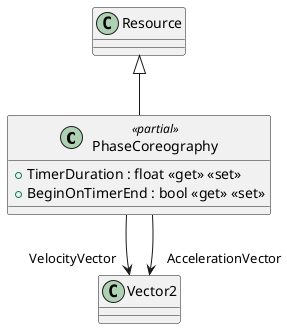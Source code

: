 @startuml
class PhaseCoreography <<partial>> {
    + TimerDuration : float <<get>> <<set>>
    + BeginOnTimerEnd : bool <<get>> <<set>>
}
Resource <|-- PhaseCoreography
PhaseCoreography --> "VelocityVector" Vector2
PhaseCoreography --> "AccelerationVector" Vector2
@enduml
